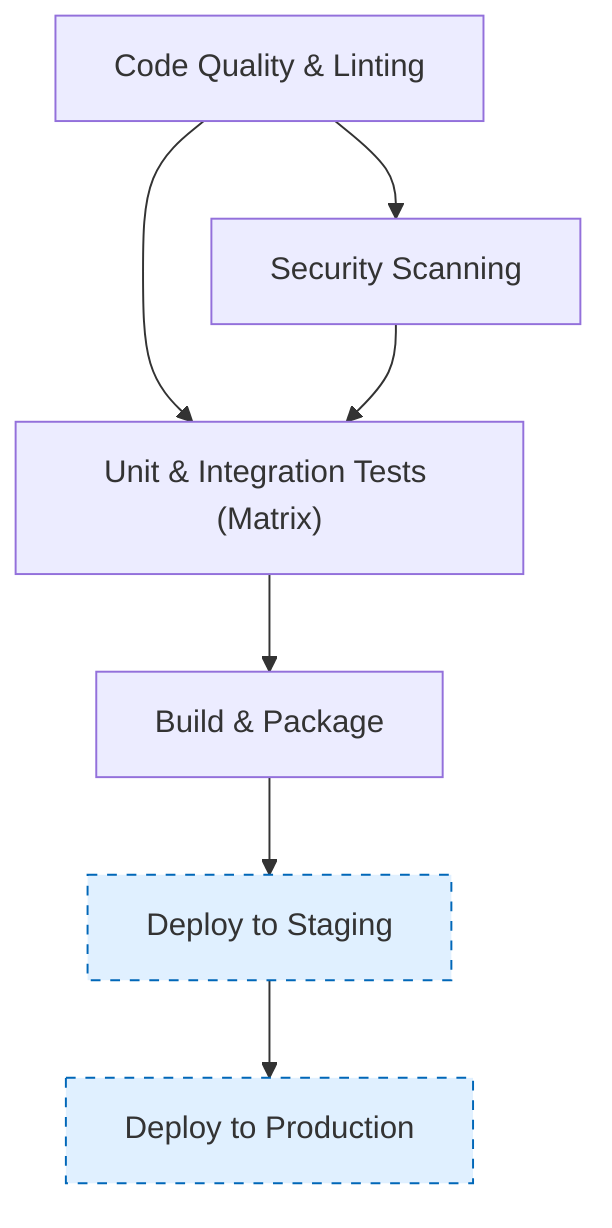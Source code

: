 graph TD;
    code-quality["Code Quality & Linting"];
    security-scan["Security Scanning"];
    test["Unit & Integration Tests (Matrix)"];
    build["Build & Package"];
    deploy-staging["Deploy to Staging"];
    deploy-production["Deploy to Production"];
    code-quality --> security-scan;
    code-quality --> test;
    security-scan --> test;
    test --> build;
    build --> deploy-staging;
    deploy-staging --> deploy-production;
    style deploy-staging fill:#e0f0ff,stroke:#0067b8,stroke-dasharray: 5 5
    style deploy-production fill:#e0f0ff,stroke:#0067b8,stroke-dasharray: 5 5